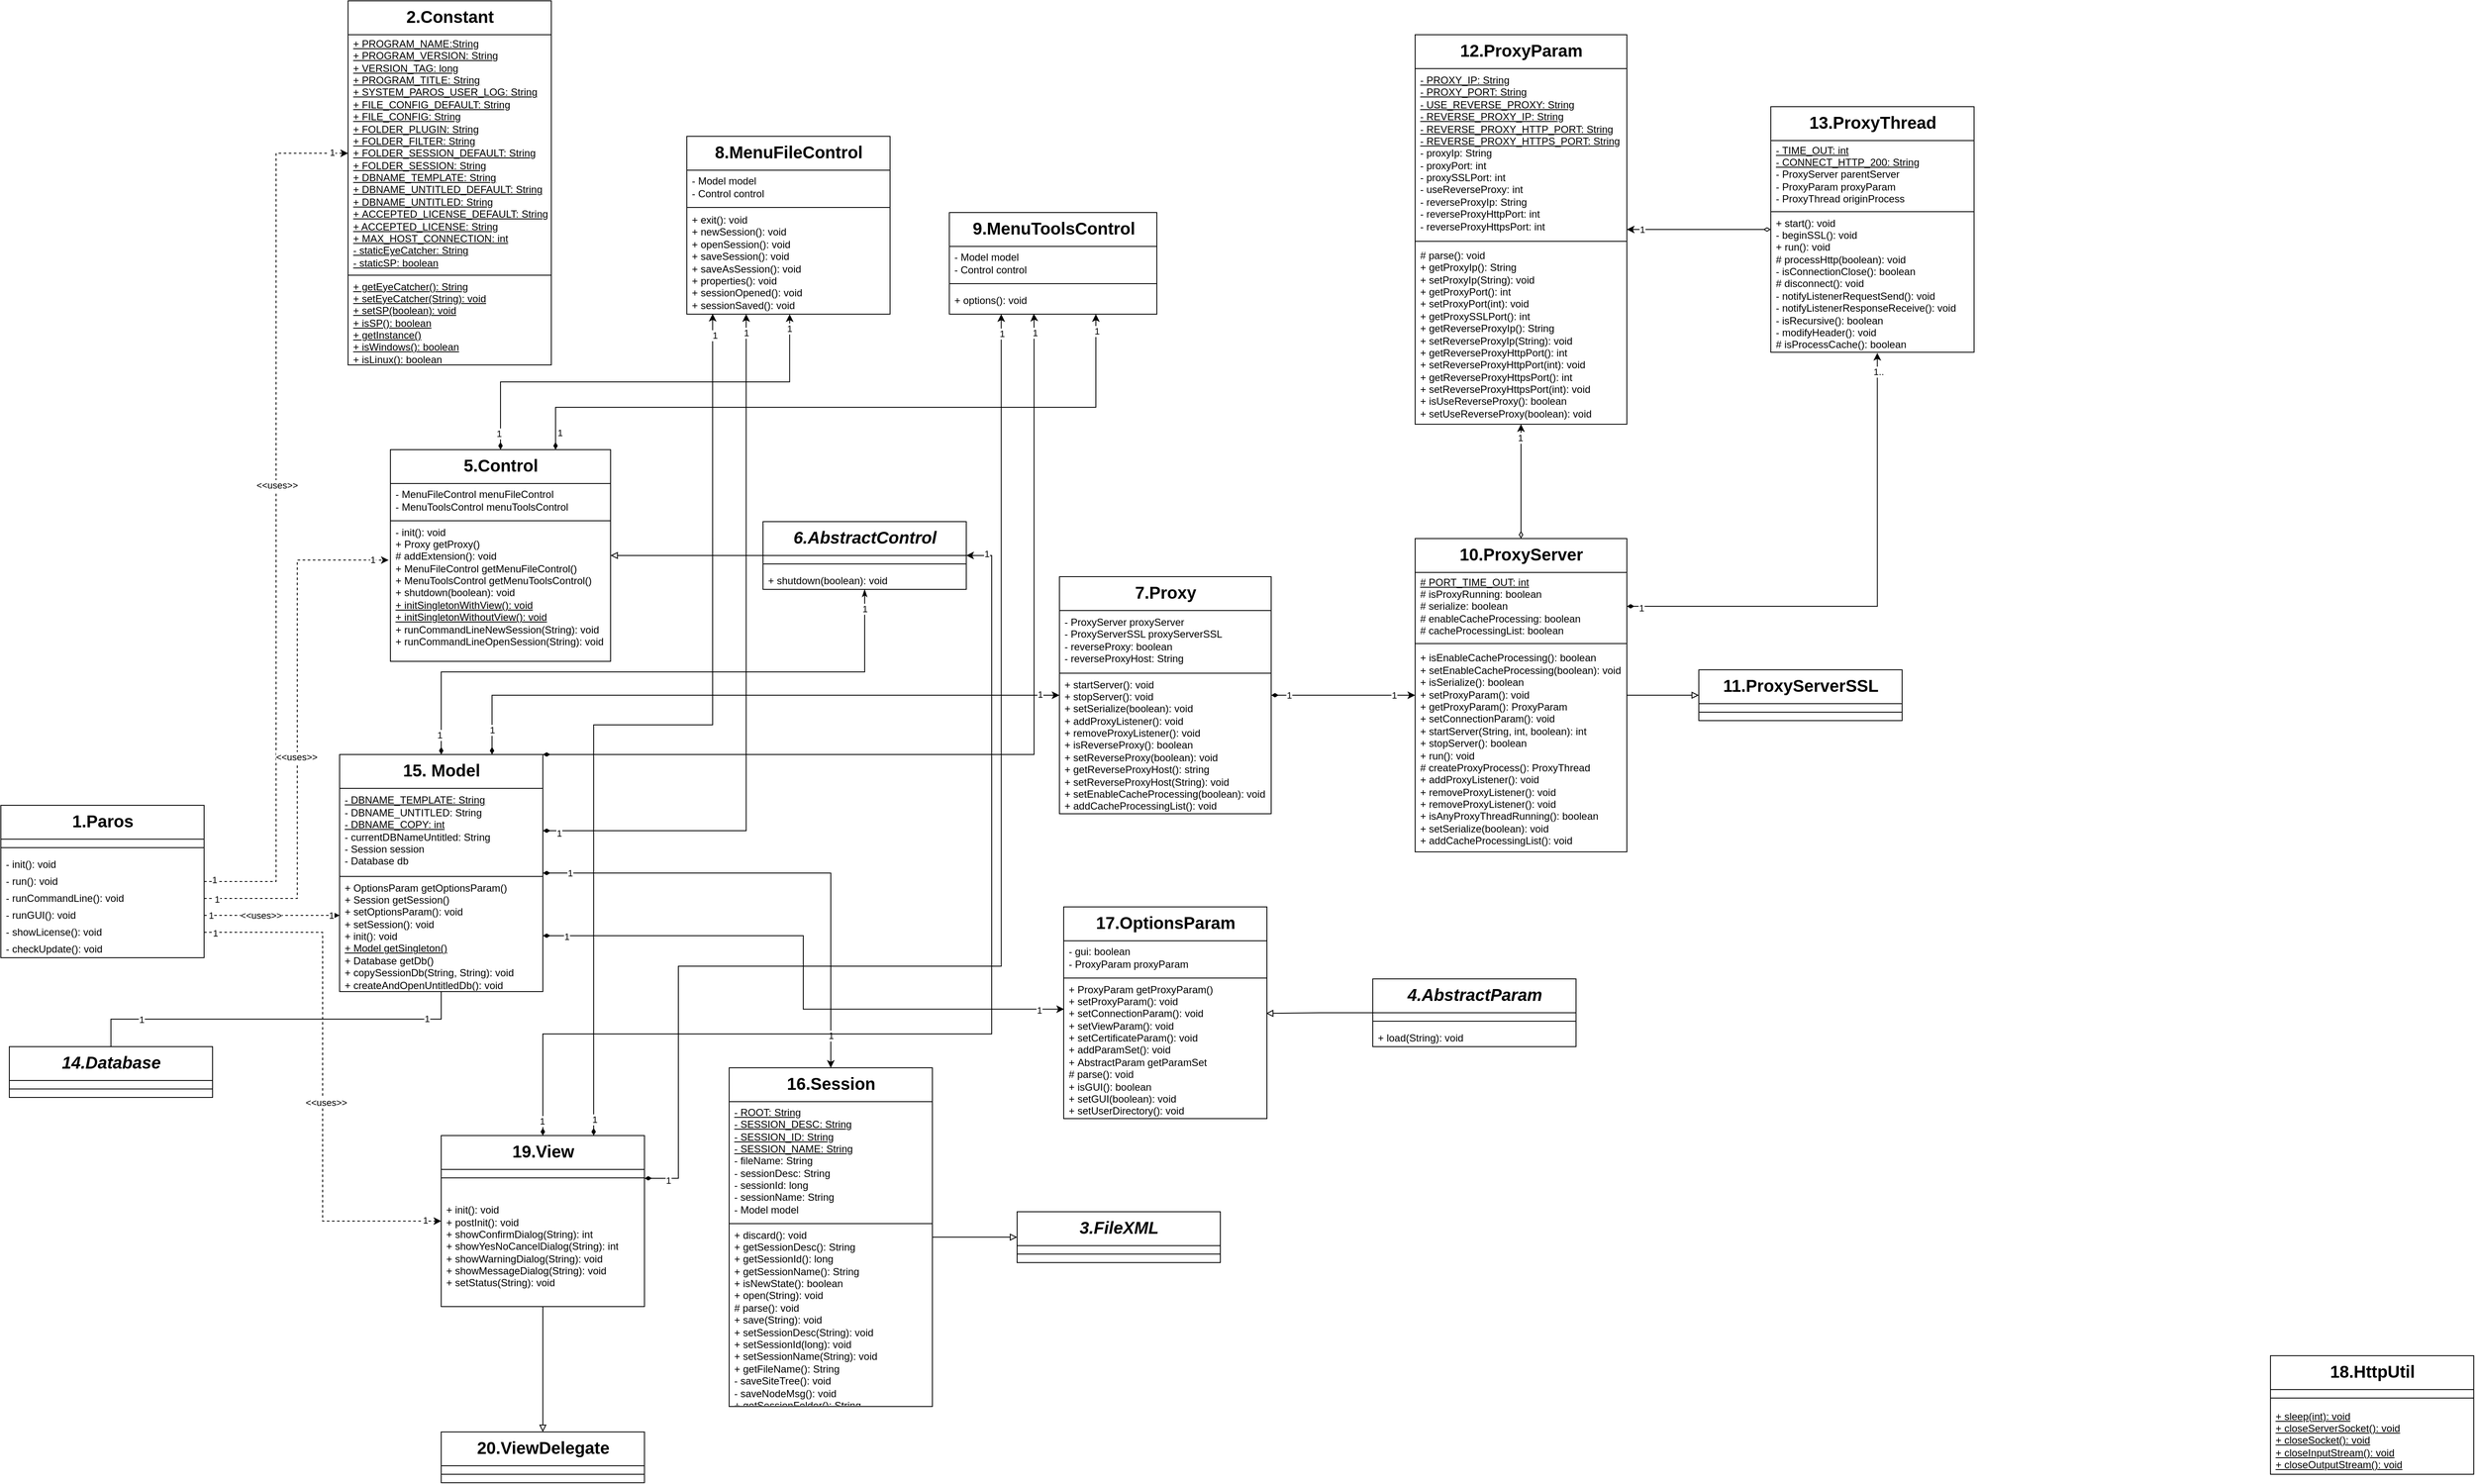 <mxfile version="15.0.3" type="github">
  <diagram id="PYidpc2ZP7YQBrO0WTMi" name="Page-1">
    <mxGraphModel dx="2347" dy="1950" grid="1" gridSize="10" guides="1" tooltips="1" connect="1" arrows="1" fold="1" page="1" pageScale="1" pageWidth="850" pageHeight="1100" math="0" shadow="0">
      <root>
        <mxCell id="0" />
        <mxCell id="1" parent="0" />
        <mxCell id="z9THj69x5CB_1z2pLQWC-1" value="&lt;b&gt;&lt;font style=&quot;font-size: 20px&quot;&gt;1.Paros&lt;/font&gt;&lt;/b&gt;" style="swimlane;fontStyle=0;align=center;verticalAlign=top;childLayout=stackLayout;horizontal=1;startSize=40;horizontalStack=0;resizeParent=1;resizeParentMax=0;resizeLast=0;collapsible=0;marginBottom=0;html=1;" vertex="1" parent="1">
          <mxGeometry x="-730" y="-90" width="240" height="180" as="geometry" />
        </mxCell>
        <mxCell id="z9THj69x5CB_1z2pLQWC-6" value="" style="line;strokeWidth=1;fillColor=none;align=left;verticalAlign=middle;spacingTop=-1;spacingLeft=3;spacingRight=3;rotatable=0;labelPosition=right;points=[];portConstraint=eastwest;" vertex="1" parent="z9THj69x5CB_1z2pLQWC-1">
          <mxGeometry y="40" width="240" height="20" as="geometry" />
        </mxCell>
        <mxCell id="z9THj69x5CB_1z2pLQWC-8" value="- init(): void" style="text;html=1;strokeColor=none;fillColor=none;align=left;verticalAlign=middle;spacingLeft=4;spacingRight=4;overflow=hidden;rotatable=0;points=[[0,0.5],[1,0.5]];portConstraint=eastwest;" vertex="1" parent="z9THj69x5CB_1z2pLQWC-1">
          <mxGeometry y="60" width="240" height="20" as="geometry" />
        </mxCell>
        <mxCell id="z9THj69x5CB_1z2pLQWC-13" value="- run(): void" style="text;html=1;strokeColor=none;fillColor=none;align=left;verticalAlign=middle;spacingLeft=4;spacingRight=4;overflow=hidden;rotatable=0;points=[[0,0.5],[1,0.5]];portConstraint=eastwest;" vertex="1" parent="z9THj69x5CB_1z2pLQWC-1">
          <mxGeometry y="80" width="240" height="20" as="geometry" />
        </mxCell>
        <mxCell id="z9THj69x5CB_1z2pLQWC-14" value="- runCommandLine(): void" style="text;html=1;strokeColor=none;fillColor=none;align=left;verticalAlign=middle;spacingLeft=4;spacingRight=4;overflow=hidden;rotatable=0;points=[[0,0.5],[1,0.5]];portConstraint=eastwest;" vertex="1" parent="z9THj69x5CB_1z2pLQWC-1">
          <mxGeometry y="100" width="240" height="20" as="geometry" />
        </mxCell>
        <mxCell id="z9THj69x5CB_1z2pLQWC-15" value="- runGUI(): void" style="text;html=1;strokeColor=none;fillColor=none;align=left;verticalAlign=middle;spacingLeft=4;spacingRight=4;overflow=hidden;rotatable=0;points=[[0,0.5],[1,0.5]];portConstraint=eastwest;" vertex="1" parent="z9THj69x5CB_1z2pLQWC-1">
          <mxGeometry y="120" width="240" height="20" as="geometry" />
        </mxCell>
        <mxCell id="z9THj69x5CB_1z2pLQWC-16" value="- showLicense(): void" style="text;html=1;strokeColor=none;fillColor=none;align=left;verticalAlign=middle;spacingLeft=4;spacingRight=4;overflow=hidden;rotatable=0;points=[[0,0.5],[1,0.5]];portConstraint=eastwest;" vertex="1" parent="z9THj69x5CB_1z2pLQWC-1">
          <mxGeometry y="140" width="240" height="20" as="geometry" />
        </mxCell>
        <mxCell id="z9THj69x5CB_1z2pLQWC-17" value="- checkUpdate(): void" style="text;html=1;strokeColor=none;fillColor=none;align=left;verticalAlign=middle;spacingLeft=4;spacingRight=4;overflow=hidden;rotatable=0;points=[[0,0.5],[1,0.5]];portConstraint=eastwest;" vertex="1" parent="z9THj69x5CB_1z2pLQWC-1">
          <mxGeometry y="160" width="240" height="20" as="geometry" />
        </mxCell>
        <mxCell id="z9THj69x5CB_1z2pLQWC-18" value="&lt;b&gt;&lt;font style=&quot;font-size: 20px&quot;&gt;2.Constant&lt;/font&gt;&lt;/b&gt;" style="swimlane;fontStyle=0;align=center;verticalAlign=top;childLayout=stackLayout;horizontal=1;startSize=40;horizontalStack=0;resizeParent=1;resizeParentMax=0;resizeLast=0;collapsible=0;marginBottom=0;html=1;" vertex="1" parent="1">
          <mxGeometry x="-320" y="-1040" width="240" height="430" as="geometry" />
        </mxCell>
        <mxCell id="z9THj69x5CB_1z2pLQWC-19" value="&lt;u&gt;+&amp;nbsp;PROGRAM_NAME:String&lt;br&gt;+&amp;nbsp;PROGRAM_VERSION: String&lt;br&gt;+&amp;nbsp;VERSION_TAG: long&lt;br&gt;+&amp;nbsp;PROGRAM_TITLE: String&lt;br&gt;+&amp;nbsp;SYSTEM_PAROS_USER_LOG: String&lt;br&gt;+&amp;nbsp;FILE_CONFIG_DEFAULT: String&lt;br&gt;+&amp;nbsp;FILE_CONFIG: String&lt;br&gt;+&amp;nbsp;FOLDER_PLUGIN: String&lt;br&gt;+&amp;nbsp;FOLDER_FILTER: String&lt;br&gt;+&amp;nbsp;FOLDER_SESSION_DEFAULT: String&lt;br&gt;+&amp;nbsp;FOLDER_SESSION: String&lt;br&gt;+&amp;nbsp;DBNAME_TEMPLATE: String&lt;br&gt;+&amp;nbsp;DBNAME_UNTITLED_DEFAULT: String&lt;br&gt;+&amp;nbsp;DBNAME_UNTITLED: String&lt;br&gt;+&amp;nbsp;ACCEPTED_LICENSE_DEFAULT: String&lt;br&gt;+ ACCEPTED_LICENSE: String&lt;br&gt;+ MAX_HOST_CONNECTION: int&lt;br&gt;-&amp;nbsp;staticEyeCatcher: String&lt;br&gt;-&amp;nbsp;staticSP: boolean&lt;/u&gt;" style="text;html=1;strokeColor=none;fillColor=none;align=left;verticalAlign=middle;spacingLeft=4;spacingRight=4;overflow=hidden;rotatable=0;points=[[0,0.5],[1,0.5]];portConstraint=eastwest;" vertex="1" parent="z9THj69x5CB_1z2pLQWC-18">
          <mxGeometry y="40" width="240" height="280" as="geometry" />
        </mxCell>
        <mxCell id="z9THj69x5CB_1z2pLQWC-20" value="" style="line;strokeWidth=1;fillColor=none;align=left;verticalAlign=middle;spacingTop=-1;spacingLeft=3;spacingRight=3;rotatable=0;labelPosition=right;points=[];portConstraint=eastwest;" vertex="1" parent="z9THj69x5CB_1z2pLQWC-18">
          <mxGeometry y="320" width="240" height="8" as="geometry" />
        </mxCell>
        <mxCell id="z9THj69x5CB_1z2pLQWC-21" value="&lt;u&gt;+ getEyeCatcher(): String&lt;br&gt;+ setEyeCatcher(String): void&lt;br&gt;+ setSP(boolean): void&lt;br&gt;+ isSP(): boolean&lt;br&gt;+ getInstance()&lt;br&gt;+ isWindows(): boolean&lt;br&gt;+ isLinux(): boolean&lt;br&gt;&lt;/u&gt;" style="text;html=1;strokeColor=none;fillColor=none;align=left;verticalAlign=middle;spacingLeft=4;spacingRight=4;overflow=hidden;rotatable=0;points=[[0,0.5],[1,0.5]];portConstraint=eastwest;" vertex="1" parent="z9THj69x5CB_1z2pLQWC-18">
          <mxGeometry y="328" width="240" height="102" as="geometry" />
        </mxCell>
        <mxCell id="z9THj69x5CB_1z2pLQWC-28" value="&lt;b&gt;&lt;font style=&quot;font-size: 20px&quot;&gt;&lt;i&gt;3.FileXML&lt;/i&gt;&lt;/font&gt;&lt;/b&gt;" style="swimlane;fontStyle=0;align=center;verticalAlign=top;childLayout=stackLayout;horizontal=1;startSize=40;horizontalStack=0;resizeParent=1;resizeParentMax=0;resizeLast=0;collapsible=0;marginBottom=0;html=1;" vertex="1" parent="1">
          <mxGeometry x="470" y="390" width="240" height="60" as="geometry" />
        </mxCell>
        <mxCell id="z9THj69x5CB_1z2pLQWC-30" value="" style="line;strokeWidth=1;fillColor=none;align=left;verticalAlign=middle;spacingTop=-1;spacingLeft=3;spacingRight=3;rotatable=0;labelPosition=right;points=[];portConstraint=eastwest;" vertex="1" parent="z9THj69x5CB_1z2pLQWC-28">
          <mxGeometry y="40" width="240" height="20" as="geometry" />
        </mxCell>
        <mxCell id="z9THj69x5CB_1z2pLQWC-170" style="edgeStyle=orthogonalEdgeStyle;rounded=0;orthogonalLoop=1;jettySize=auto;html=1;startArrow=diamondThin;startFill=1;endArrow=classic;endFill=1;" edge="1" parent="1" source="z9THj69x5CB_1z2pLQWC-44" target="z9THj69x5CB_1z2pLQWC-56">
          <mxGeometry relative="1" as="geometry" />
        </mxCell>
        <mxCell id="z9THj69x5CB_1z2pLQWC-171" value="1" style="edgeLabel;html=1;align=center;verticalAlign=middle;resizable=0;points=[];" vertex="1" connectable="0" parent="z9THj69x5CB_1z2pLQWC-170">
          <mxGeometry x="-0.76" relative="1" as="geometry">
            <mxPoint as="offset" />
          </mxGeometry>
        </mxCell>
        <mxCell id="z9THj69x5CB_1z2pLQWC-172" value="1" style="edgeLabel;html=1;align=center;verticalAlign=middle;resizable=0;points=[];" vertex="1" connectable="0" parent="z9THj69x5CB_1z2pLQWC-170">
          <mxGeometry x="0.698" relative="1" as="geometry">
            <mxPoint as="offset" />
          </mxGeometry>
        </mxCell>
        <mxCell id="z9THj69x5CB_1z2pLQWC-44" value="&lt;b&gt;&lt;font style=&quot;font-size: 20px&quot;&gt;7.Proxy&lt;/font&gt;&lt;/b&gt;" style="swimlane;fontStyle=0;align=center;verticalAlign=top;childLayout=stackLayout;horizontal=1;startSize=40;horizontalStack=0;resizeParent=1;resizeParentMax=0;resizeLast=0;collapsible=0;marginBottom=0;html=1;" vertex="1" parent="1">
          <mxGeometry x="520" y="-360" width="250" height="280" as="geometry" />
        </mxCell>
        <mxCell id="z9THj69x5CB_1z2pLQWC-45" value="- ProxyServer proxyServer&lt;br&gt;- ProxyServerSSL proxyServerSSL&lt;br&gt;-&amp;nbsp;reverseProxy: boolean&lt;br&gt;-&amp;nbsp;reverseProxyHost: String" style="text;html=1;strokeColor=none;fillColor=none;align=left;verticalAlign=middle;spacingLeft=4;spacingRight=4;overflow=hidden;rotatable=0;points=[[0,0.5],[1,0.5]];portConstraint=eastwest;" vertex="1" parent="z9THj69x5CB_1z2pLQWC-44">
          <mxGeometry y="40" width="250" height="70" as="geometry" />
        </mxCell>
        <mxCell id="z9THj69x5CB_1z2pLQWC-46" value="" style="line;strokeWidth=1;fillColor=none;align=left;verticalAlign=middle;spacingTop=-1;spacingLeft=3;spacingRight=3;rotatable=0;labelPosition=right;points=[];portConstraint=eastwest;" vertex="1" parent="z9THj69x5CB_1z2pLQWC-44">
          <mxGeometry y="110" width="250" height="8" as="geometry" />
        </mxCell>
        <mxCell id="z9THj69x5CB_1z2pLQWC-47" value="+ startServer(): void&lt;br&gt;+ stopServer(): void&lt;br&gt;+ setSerialize(boolean): void&lt;br&gt;+ addProxyListener(): void&lt;br&gt;+ removeProxyListener(): void&lt;br&gt;+ isReverseProxy(): boolean&lt;br&gt;+ setReverseProxy(boolean): void&lt;br&gt;+ getReverseProxyHost(): string&lt;br&gt;+ setReverseProxyHost(String): void&lt;br&gt;+ setEnableCacheProcessing(boolean): void&lt;br&gt;+ addCacheProcessingList(): void" style="text;html=1;strokeColor=none;fillColor=none;align=left;verticalAlign=middle;spacingLeft=4;spacingRight=4;overflow=hidden;rotatable=0;points=[[0,0.5],[1,0.5]];portConstraint=eastwest;" vertex="1" parent="z9THj69x5CB_1z2pLQWC-44">
          <mxGeometry y="118" width="250" height="162" as="geometry" />
        </mxCell>
        <mxCell id="z9THj69x5CB_1z2pLQWC-163" style="edgeStyle=orthogonalEdgeStyle;rounded=0;orthogonalLoop=1;jettySize=auto;html=1;entryX=0;entryY=0.5;entryDx=0;entryDy=0;startArrow=none;startFill=0;endArrow=block;endFill=0;" edge="1" parent="1" source="z9THj69x5CB_1z2pLQWC-56" target="z9THj69x5CB_1z2pLQWC-60">
          <mxGeometry relative="1" as="geometry" />
        </mxCell>
        <mxCell id="z9THj69x5CB_1z2pLQWC-195" style="edgeStyle=orthogonalEdgeStyle;rounded=0;orthogonalLoop=1;jettySize=auto;html=1;startArrow=diamondThin;startFill=0;endArrow=classic;endFill=1;" edge="1" parent="1" source="z9THj69x5CB_1z2pLQWC-56" target="z9THj69x5CB_1z2pLQWC-65">
          <mxGeometry relative="1" as="geometry" />
        </mxCell>
        <mxCell id="z9THj69x5CB_1z2pLQWC-196" value="1" style="edgeLabel;html=1;align=center;verticalAlign=middle;resizable=0;points=[];" vertex="1" connectable="0" parent="z9THj69x5CB_1z2pLQWC-195">
          <mxGeometry x="0.763" y="1" relative="1" as="geometry">
            <mxPoint as="offset" />
          </mxGeometry>
        </mxCell>
        <mxCell id="z9THj69x5CB_1z2pLQWC-56" value="&lt;b&gt;&lt;font style=&quot;font-size: 20px&quot;&gt;10.ProxyServer&lt;/font&gt;&lt;/b&gt;" style="swimlane;fontStyle=0;align=center;verticalAlign=top;childLayout=stackLayout;horizontal=1;startSize=40;horizontalStack=0;resizeParent=1;resizeParentMax=0;resizeLast=0;collapsible=0;marginBottom=0;html=1;" vertex="1" parent="1">
          <mxGeometry x="940" y="-405" width="250" height="370" as="geometry" />
        </mxCell>
        <mxCell id="z9THj69x5CB_1z2pLQWC-57" value="&lt;u&gt;#&amp;nbsp;PORT_TIME_OUT: int&lt;/u&gt;&lt;br&gt;#&amp;nbsp;isProxyRunning: boolean&lt;br&gt;#&amp;nbsp;serialize: boolean&lt;br&gt;#&amp;nbsp;enableCacheProcessing: boolean&lt;br&gt;#&amp;nbsp;cacheProcessingList: boolean" style="text;html=1;strokeColor=none;fillColor=none;align=left;verticalAlign=middle;spacingLeft=4;spacingRight=4;overflow=hidden;rotatable=0;points=[[0,0.5],[1,0.5]];portConstraint=eastwest;" vertex="1" parent="z9THj69x5CB_1z2pLQWC-56">
          <mxGeometry y="40" width="250" height="80" as="geometry" />
        </mxCell>
        <mxCell id="z9THj69x5CB_1z2pLQWC-58" value="" style="line;strokeWidth=1;fillColor=none;align=left;verticalAlign=middle;spacingTop=-1;spacingLeft=3;spacingRight=3;rotatable=0;labelPosition=right;points=[];portConstraint=eastwest;" vertex="1" parent="z9THj69x5CB_1z2pLQWC-56">
          <mxGeometry y="120" width="250" height="8" as="geometry" />
        </mxCell>
        <mxCell id="z9THj69x5CB_1z2pLQWC-59" value="+ isEnableCacheProcessing(): boolean&lt;br&gt;+ setEnableCacheProcessing(boolean): void&lt;br&gt;+ isSerialize(): boolean&lt;br&gt;+&amp;nbsp;setProxyParam(): void&lt;br&gt;+ getProxyParam(): ProxyParam&lt;br&gt;+&amp;nbsp;setConnectionParam(): void&lt;br&gt;+&amp;nbsp;startServer(String, int, boolean): int&lt;br&gt;+&amp;nbsp;stopServer(): boolean&lt;br&gt;+&amp;nbsp;run(): void&lt;br&gt;# createProxyProcess(): ProxyThread&lt;br&gt;+&amp;nbsp;addProxyListener(): void&lt;br&gt;+&amp;nbsp;removeProxyListener(): void&lt;br&gt;+&amp;nbsp;removeProxyListener(): void&lt;br&gt;+&amp;nbsp;isAnyProxyThreadRunning(): boolean&lt;br&gt;+&amp;nbsp;setSerialize(boolean): void&lt;br&gt;+&amp;nbsp;addCacheProcessingList(): void" style="text;html=1;strokeColor=none;fillColor=none;align=left;verticalAlign=middle;spacingLeft=4;spacingRight=4;overflow=hidden;rotatable=0;points=[[0,0.5],[1,0.5]];portConstraint=eastwest;" vertex="1" parent="z9THj69x5CB_1z2pLQWC-56">
          <mxGeometry y="128" width="250" height="242" as="geometry" />
        </mxCell>
        <mxCell id="z9THj69x5CB_1z2pLQWC-60" value="&lt;b&gt;&lt;font style=&quot;font-size: 20px&quot;&gt;11.&lt;/font&gt;&lt;/b&gt;&lt;span style=&quot;font-size: 20px&quot;&gt;&lt;b&gt;ProxyServerSSL&lt;/b&gt;&lt;/span&gt;" style="swimlane;fontStyle=0;align=center;verticalAlign=top;childLayout=stackLayout;horizontal=1;startSize=40;horizontalStack=0;resizeParent=1;resizeParentMax=0;resizeLast=0;collapsible=0;marginBottom=0;html=1;" vertex="1" parent="1">
          <mxGeometry x="1275" y="-250" width="240" height="60" as="geometry" />
        </mxCell>
        <mxCell id="z9THj69x5CB_1z2pLQWC-62" value="" style="line;strokeWidth=1;fillColor=none;align=left;verticalAlign=middle;spacingTop=-1;spacingLeft=3;spacingRight=3;rotatable=0;labelPosition=right;points=[];portConstraint=eastwest;" vertex="1" parent="z9THj69x5CB_1z2pLQWC-60">
          <mxGeometry y="40" width="240" height="20" as="geometry" />
        </mxCell>
        <mxCell id="z9THj69x5CB_1z2pLQWC-65" value="&lt;b&gt;&lt;font style=&quot;font-size: 20px&quot;&gt;12.&lt;/font&gt;&lt;/b&gt;&lt;span style=&quot;font-size: 20px&quot;&gt;&lt;b&gt;ProxyParam&lt;/b&gt;&lt;/span&gt;" style="swimlane;fontStyle=0;align=center;verticalAlign=top;childLayout=stackLayout;horizontal=1;startSize=40;horizontalStack=0;resizeParent=1;resizeParentMax=0;resizeLast=0;collapsible=0;marginBottom=0;html=1;" vertex="1" parent="1">
          <mxGeometry x="940" y="-1000" width="250" height="460" as="geometry" />
        </mxCell>
        <mxCell id="z9THj69x5CB_1z2pLQWC-66" value="&lt;u&gt;-&amp;nbsp;PROXY_IP: String&lt;br&gt;-&amp;nbsp;PROXY_PORT: String&lt;br&gt;-&amp;nbsp;USE_REVERSE_PROXY: String&lt;br&gt;-&amp;nbsp;REVERSE_PROXY_IP: String&lt;br&gt;-&amp;nbsp;REVERSE_PROXY_HTTP_PORT: String&lt;br&gt;-&amp;nbsp;REVERSE_PROXY_HTTPS_PORT: String&lt;/u&gt;&lt;br&gt;-&amp;nbsp;proxyIp: String&lt;br&gt;-&amp;nbsp;proxyPort: int&lt;br&gt;-&amp;nbsp;proxySSLPort: int&lt;br&gt;-&amp;nbsp;useReverseProxy: int&lt;br&gt;-&amp;nbsp;reverseProxyIp: String&lt;br&gt;-&amp;nbsp;reverseProxyHttpPort: int&lt;br&gt;-&amp;nbsp;reverseProxyHttpsPort: int" style="text;html=1;strokeColor=none;fillColor=none;align=left;verticalAlign=middle;spacingLeft=4;spacingRight=4;overflow=hidden;rotatable=0;points=[[0,0.5],[1,0.5]];portConstraint=eastwest;" vertex="1" parent="z9THj69x5CB_1z2pLQWC-65">
          <mxGeometry y="40" width="250" height="200" as="geometry" />
        </mxCell>
        <mxCell id="z9THj69x5CB_1z2pLQWC-67" value="" style="line;strokeWidth=1;fillColor=none;align=left;verticalAlign=middle;spacingTop=-1;spacingLeft=3;spacingRight=3;rotatable=0;labelPosition=right;points=[];portConstraint=eastwest;" vertex="1" parent="z9THj69x5CB_1z2pLQWC-65">
          <mxGeometry y="240" width="250" height="8" as="geometry" />
        </mxCell>
        <mxCell id="z9THj69x5CB_1z2pLQWC-68" value="#&amp;nbsp;parse(): void&lt;br&gt;+&amp;nbsp;getProxyIp(): String&lt;br&gt;+&amp;nbsp;setProxyIp(String): void&lt;br&gt;+&amp;nbsp;getProxyPort(): int&lt;br&gt;+&amp;nbsp;setProxyPort(int): void&lt;br&gt;+&amp;nbsp;getProxySSLPort(): int&lt;br&gt;+&amp;nbsp;getReverseProxyIp(): String&lt;br&gt;+&amp;nbsp;setReverseProxyIp(String): void&lt;br&gt;+&amp;nbsp;getReverseProxyHttpPort(): int&lt;br&gt;+&amp;nbsp;setReverseProxyHttpPort(int): void&lt;br&gt;+&amp;nbsp;getReverseProxyHttpsPort(): int&lt;br&gt;+&amp;nbsp;setReverseProxyHttpsPort(int): void&lt;br&gt;+&amp;nbsp;isUseReverseProxy(): boolean&lt;br&gt;+&amp;nbsp;setUseReverseProxy(boolean): void" style="text;html=1;strokeColor=none;fillColor=none;align=left;verticalAlign=middle;spacingLeft=4;spacingRight=4;overflow=hidden;rotatable=0;points=[[0,0.5],[1,0.5]];portConstraint=eastwest;" vertex="1" parent="z9THj69x5CB_1z2pLQWC-65">
          <mxGeometry y="248" width="250" height="212" as="geometry" />
        </mxCell>
        <mxCell id="z9THj69x5CB_1z2pLQWC-197" style="edgeStyle=orthogonalEdgeStyle;rounded=0;orthogonalLoop=1;jettySize=auto;html=1;startArrow=diamondThin;startFill=0;endArrow=classic;endFill=1;" edge="1" parent="1" source="z9THj69x5CB_1z2pLQWC-69" target="z9THj69x5CB_1z2pLQWC-65">
          <mxGeometry relative="1" as="geometry" />
        </mxCell>
        <mxCell id="z9THj69x5CB_1z2pLQWC-198" value="1" style="edgeLabel;html=1;align=center;verticalAlign=middle;resizable=0;points=[];" vertex="1" connectable="0" parent="z9THj69x5CB_1z2pLQWC-197">
          <mxGeometry x="0.794" relative="1" as="geometry">
            <mxPoint as="offset" />
          </mxGeometry>
        </mxCell>
        <mxCell id="z9THj69x5CB_1z2pLQWC-69" value="&lt;span style=&quot;font-size: 20px&quot;&gt;&lt;b&gt;13.ProxyThread&lt;/b&gt;&lt;/span&gt;" style="swimlane;fontStyle=0;align=center;verticalAlign=top;childLayout=stackLayout;horizontal=1;startSize=40;horizontalStack=0;resizeParent=1;resizeParentMax=0;resizeLast=0;collapsible=0;marginBottom=0;html=1;" vertex="1" parent="1">
          <mxGeometry x="1360" y="-915" width="240" height="290" as="geometry" />
        </mxCell>
        <mxCell id="z9THj69x5CB_1z2pLQWC-70" value="&lt;u&gt;-&amp;nbsp;TIME_OUT: int&lt;/u&gt;&lt;br&gt;&lt;u&gt;-&amp;nbsp;CONNECT_HTTP_200: String&lt;/u&gt;&lt;br&gt;-&amp;nbsp;ProxyServer parentServer&lt;br&gt;-&amp;nbsp;ProxyParam proxyParam&lt;br&gt;-&amp;nbsp;ProxyThread originProcess" style="text;html=1;strokeColor=none;fillColor=none;align=left;verticalAlign=middle;spacingLeft=4;spacingRight=4;overflow=hidden;rotatable=0;points=[[0,0.5],[1,0.5]];portConstraint=eastwest;" vertex="1" parent="z9THj69x5CB_1z2pLQWC-69">
          <mxGeometry y="40" width="240" height="80" as="geometry" />
        </mxCell>
        <mxCell id="z9THj69x5CB_1z2pLQWC-71" value="" style="line;strokeWidth=1;fillColor=none;align=left;verticalAlign=middle;spacingTop=-1;spacingLeft=3;spacingRight=3;rotatable=0;labelPosition=right;points=[];portConstraint=eastwest;" vertex="1" parent="z9THj69x5CB_1z2pLQWC-69">
          <mxGeometry y="120" width="240" height="8" as="geometry" />
        </mxCell>
        <mxCell id="z9THj69x5CB_1z2pLQWC-72" value="+&amp;nbsp;start(): void&lt;br&gt;-&amp;nbsp;beginSSL(): void&lt;br&gt;+&amp;nbsp;run(): void&lt;br&gt;#&amp;nbsp;processHttp(boolean): void&lt;br&gt;-&amp;nbsp;isConnectionClose(): boolean&lt;br&gt;#&amp;nbsp;disconnect(): void&lt;br&gt;-&amp;nbsp;notifyListenerRequestSend(): void&lt;br&gt;-&amp;nbsp;notifyListenerResponseReceive(): void&lt;br&gt;-&amp;nbsp;isRecursive(): boolean&lt;br&gt;-&amp;nbsp;modifyHeader(): void&lt;br&gt;#&amp;nbsp;isProcessCache(): boolean" style="text;html=1;strokeColor=none;fillColor=none;align=left;verticalAlign=middle;spacingLeft=4;spacingRight=4;overflow=hidden;rotatable=0;points=[[0,0.5],[1,0.5]];portConstraint=eastwest;" vertex="1" parent="z9THj69x5CB_1z2pLQWC-69">
          <mxGeometry y="128" width="240" height="162" as="geometry" />
        </mxCell>
        <mxCell id="z9THj69x5CB_1z2pLQWC-149" style="edgeStyle=orthogonalEdgeStyle;rounded=0;orthogonalLoop=1;jettySize=auto;html=1;entryX=0.5;entryY=1;entryDx=0;entryDy=0;entryPerimeter=0;startArrow=none;startFill=0;endArrow=none;endFill=0;" edge="1" parent="1" source="z9THj69x5CB_1z2pLQWC-73" target="z9THj69x5CB_1z2pLQWC-78">
          <mxGeometry relative="1" as="geometry" />
        </mxCell>
        <mxCell id="z9THj69x5CB_1z2pLQWC-150" value="1" style="edgeLabel;html=1;align=center;verticalAlign=middle;resizable=0;points=[];" vertex="1" connectable="0" parent="z9THj69x5CB_1z2pLQWC-149">
          <mxGeometry x="0.782" y="1" relative="1" as="geometry">
            <mxPoint as="offset" />
          </mxGeometry>
        </mxCell>
        <mxCell id="z9THj69x5CB_1z2pLQWC-151" value="1" style="edgeLabel;html=1;align=center;verticalAlign=middle;resizable=0;points=[];" vertex="1" connectable="0" parent="z9THj69x5CB_1z2pLQWC-149">
          <mxGeometry x="-0.702" relative="1" as="geometry">
            <mxPoint as="offset" />
          </mxGeometry>
        </mxCell>
        <mxCell id="z9THj69x5CB_1z2pLQWC-73" value="&lt;b&gt;&lt;font style=&quot;font-size: 20px&quot;&gt;&lt;i&gt;14.Database&lt;/i&gt;&lt;/font&gt;&lt;/b&gt;" style="swimlane;fontStyle=0;align=center;verticalAlign=top;childLayout=stackLayout;horizontal=1;startSize=40;horizontalStack=0;resizeParent=1;resizeParentMax=0;resizeLast=0;collapsible=0;marginBottom=0;html=1;" vertex="1" parent="1">
          <mxGeometry x="-720" y="195" width="240" height="60" as="geometry" />
        </mxCell>
        <mxCell id="z9THj69x5CB_1z2pLQWC-74" value="" style="line;strokeWidth=1;fillColor=none;align=left;verticalAlign=middle;spacingTop=-1;spacingLeft=3;spacingRight=3;rotatable=0;labelPosition=right;points=[];portConstraint=eastwest;" vertex="1" parent="z9THj69x5CB_1z2pLQWC-73">
          <mxGeometry y="40" width="240" height="20" as="geometry" />
        </mxCell>
        <mxCell id="z9THj69x5CB_1z2pLQWC-137" style="edgeStyle=orthogonalEdgeStyle;rounded=0;orthogonalLoop=1;jettySize=auto;html=1;endArrow=classic;endFill=1;startArrow=diamondThin;startFill=1;" edge="1" parent="1" source="z9THj69x5CB_1z2pLQWC-75" target="z9THj69x5CB_1z2pLQWC-79">
          <mxGeometry relative="1" as="geometry" />
        </mxCell>
        <mxCell id="z9THj69x5CB_1z2pLQWC-138" value="1" style="edgeLabel;html=1;align=center;verticalAlign=middle;resizable=0;points=[];" vertex="1" connectable="0" parent="z9THj69x5CB_1z2pLQWC-137">
          <mxGeometry x="-0.933" relative="1" as="geometry">
            <mxPoint x="13" as="offset" />
          </mxGeometry>
        </mxCell>
        <mxCell id="z9THj69x5CB_1z2pLQWC-139" value="1" style="edgeLabel;html=1;align=center;verticalAlign=middle;resizable=0;points=[];" vertex="1" connectable="0" parent="z9THj69x5CB_1z2pLQWC-137">
          <mxGeometry x="0.913" y="-1" relative="1" as="geometry">
            <mxPoint x="1" y="-13" as="offset" />
          </mxGeometry>
        </mxCell>
        <mxCell id="z9THj69x5CB_1z2pLQWC-153" style="edgeStyle=orthogonalEdgeStyle;rounded=0;orthogonalLoop=1;jettySize=auto;html=1;exitX=0.5;exitY=0;exitDx=0;exitDy=0;startArrow=diamondThin;startFill=1;endArrow=classicThin;endFill=1;" edge="1" parent="1" source="z9THj69x5CB_1z2pLQWC-75" target="z9THj69x5CB_1z2pLQWC-107">
          <mxGeometry relative="1" as="geometry" />
        </mxCell>
        <mxCell id="z9THj69x5CB_1z2pLQWC-155" value="1" style="edgeLabel;html=1;align=center;verticalAlign=middle;resizable=0;points=[];" vertex="1" connectable="0" parent="z9THj69x5CB_1z2pLQWC-153">
          <mxGeometry x="-0.932" y="2" relative="1" as="geometry">
            <mxPoint as="offset" />
          </mxGeometry>
        </mxCell>
        <mxCell id="z9THj69x5CB_1z2pLQWC-156" value="1" style="edgeLabel;html=1;align=center;verticalAlign=middle;resizable=0;points=[];" vertex="1" connectable="0" parent="z9THj69x5CB_1z2pLQWC-153">
          <mxGeometry x="0.934" relative="1" as="geometry">
            <mxPoint as="offset" />
          </mxGeometry>
        </mxCell>
        <mxCell id="z9THj69x5CB_1z2pLQWC-160" style="edgeStyle=orthogonalEdgeStyle;rounded=0;orthogonalLoop=1;jettySize=auto;html=1;exitX=0.75;exitY=0;exitDx=0;exitDy=0;entryX=0;entryY=0.5;entryDx=0;entryDy=0;startArrow=diamondThin;startFill=1;endArrow=classic;endFill=1;" edge="1" parent="1" source="z9THj69x5CB_1z2pLQWC-75" target="z9THj69x5CB_1z2pLQWC-44">
          <mxGeometry relative="1" as="geometry" />
        </mxCell>
        <mxCell id="z9THj69x5CB_1z2pLQWC-161" value="1" style="edgeLabel;html=1;align=center;verticalAlign=middle;resizable=0;points=[];" vertex="1" connectable="0" parent="z9THj69x5CB_1z2pLQWC-160">
          <mxGeometry x="0.936" y="1" relative="1" as="geometry">
            <mxPoint as="offset" />
          </mxGeometry>
        </mxCell>
        <mxCell id="z9THj69x5CB_1z2pLQWC-162" value="1" style="edgeLabel;html=1;align=center;verticalAlign=middle;resizable=0;points=[];" vertex="1" connectable="0" parent="z9THj69x5CB_1z2pLQWC-160">
          <mxGeometry x="-0.922" relative="1" as="geometry">
            <mxPoint as="offset" />
          </mxGeometry>
        </mxCell>
        <mxCell id="z9THj69x5CB_1z2pLQWC-190" style="edgeStyle=orthogonalEdgeStyle;rounded=0;orthogonalLoop=1;jettySize=auto;html=1;exitX=1;exitY=0;exitDx=0;exitDy=0;entryX=0.407;entryY=0.983;entryDx=0;entryDy=0;entryPerimeter=0;startArrow=diamondThin;startFill=1;endArrow=classic;endFill=1;" edge="1" parent="1" source="z9THj69x5CB_1z2pLQWC-75" target="z9THj69x5CB_1z2pLQWC-124">
          <mxGeometry relative="1" as="geometry">
            <Array as="points">
              <mxPoint x="490" y="-150" />
              <mxPoint x="490" y="-666" />
            </Array>
          </mxGeometry>
        </mxCell>
        <mxCell id="z9THj69x5CB_1z2pLQWC-191" value="1" style="edgeLabel;html=1;align=center;verticalAlign=middle;resizable=0;points=[];" vertex="1" connectable="0" parent="z9THj69x5CB_1z2pLQWC-190">
          <mxGeometry x="0.959" y="-1" relative="1" as="geometry">
            <mxPoint as="offset" />
          </mxGeometry>
        </mxCell>
        <mxCell id="z9THj69x5CB_1z2pLQWC-75" value="&lt;span style=&quot;font-size: 20px&quot;&gt;&lt;b&gt;15. Model&lt;/b&gt;&lt;/span&gt;" style="swimlane;fontStyle=0;align=center;verticalAlign=top;childLayout=stackLayout;horizontal=1;startSize=40;horizontalStack=0;resizeParent=1;resizeParentMax=0;resizeLast=0;collapsible=0;marginBottom=0;html=1;" vertex="1" parent="1">
          <mxGeometry x="-330" y="-150" width="240" height="280" as="geometry" />
        </mxCell>
        <mxCell id="z9THj69x5CB_1z2pLQWC-76" value="&lt;u&gt;-&amp;nbsp;DBNAME_TEMPLATE: String&lt;/u&gt;&lt;br&gt;-&amp;nbsp;DBNAME_UNTITLED: String&lt;br&gt;&lt;u&gt;-&amp;nbsp;DBNAME_COPY: int&lt;/u&gt;&lt;br&gt;-&amp;nbsp;currentDBNameUntitled: String&lt;br&gt;-&amp;nbsp;Session session&lt;br&gt;-&amp;nbsp;Database db" style="text;html=1;strokeColor=none;fillColor=none;align=left;verticalAlign=middle;spacingLeft=4;spacingRight=4;overflow=hidden;rotatable=0;points=[[0,0.5],[1,0.5]];portConstraint=eastwest;" vertex="1" parent="z9THj69x5CB_1z2pLQWC-75">
          <mxGeometry y="40" width="240" height="100" as="geometry" />
        </mxCell>
        <mxCell id="z9THj69x5CB_1z2pLQWC-77" value="" style="line;strokeWidth=1;fillColor=none;align=left;verticalAlign=middle;spacingTop=-1;spacingLeft=3;spacingRight=3;rotatable=0;labelPosition=right;points=[];portConstraint=eastwest;" vertex="1" parent="z9THj69x5CB_1z2pLQWC-75">
          <mxGeometry y="140" width="240" height="8" as="geometry" />
        </mxCell>
        <mxCell id="z9THj69x5CB_1z2pLQWC-78" value="+&amp;nbsp;OptionsParam getOptionsParam()&lt;br&gt;+&amp;nbsp;Session getSession()&lt;br&gt;+&amp;nbsp;setOptionsParam(): void&lt;br&gt;+&amp;nbsp;setSession(): void&lt;br&gt;+&amp;nbsp;init(): void&lt;br&gt;&lt;u&gt;+ Model getSingleton()&lt;br&gt;&lt;/u&gt;+&amp;nbsp;Database getDb()&lt;br&gt;+&amp;nbsp;copySessionDb(String, String): void&lt;br&gt;+&amp;nbsp;createAndOpenUntitledDb(): void" style="text;html=1;strokeColor=none;fillColor=none;align=left;verticalAlign=middle;spacingLeft=4;spacingRight=4;overflow=hidden;rotatable=0;points=[[0,0.5],[1,0.5]];portConstraint=eastwest;" vertex="1" parent="z9THj69x5CB_1z2pLQWC-75">
          <mxGeometry y="148" width="240" height="132" as="geometry" />
        </mxCell>
        <mxCell id="z9THj69x5CB_1z2pLQWC-167" style="edgeStyle=orthogonalEdgeStyle;rounded=0;orthogonalLoop=1;jettySize=auto;html=1;entryX=0;entryY=0.5;entryDx=0;entryDy=0;startArrow=none;startFill=0;endArrow=block;endFill=0;" edge="1" parent="1" source="z9THj69x5CB_1z2pLQWC-79" target="z9THj69x5CB_1z2pLQWC-28">
          <mxGeometry relative="1" as="geometry" />
        </mxCell>
        <mxCell id="z9THj69x5CB_1z2pLQWC-79" value="&lt;span style=&quot;font-size: 20px&quot;&gt;&lt;b&gt;16.Session&lt;/b&gt;&lt;/span&gt;" style="swimlane;fontStyle=0;align=center;verticalAlign=top;childLayout=stackLayout;horizontal=1;startSize=40;horizontalStack=0;resizeParent=1;resizeParentMax=0;resizeLast=0;collapsible=0;marginBottom=0;html=1;" vertex="1" parent="1">
          <mxGeometry x="130" y="220" width="240" height="400" as="geometry" />
        </mxCell>
        <mxCell id="z9THj69x5CB_1z2pLQWC-80" value="&lt;u&gt;-&amp;nbsp;ROOT: String&lt;br&gt;-&amp;nbsp;SESSION_DESC: String&lt;br&gt;-&amp;nbsp;SESSION_ID: String&lt;br&gt;-&amp;nbsp;SESSION_NAME: String&lt;/u&gt;&lt;br&gt;-&amp;nbsp;fileName: String&lt;br&gt;-&amp;nbsp;sessionDesc: String&lt;br&gt;-&amp;nbsp;sessionId: long&lt;br&gt;-&amp;nbsp;sessionName: String&lt;br&gt;-&amp;nbsp;Model model&lt;br&gt;" style="text;html=1;strokeColor=none;fillColor=none;align=left;verticalAlign=middle;spacingLeft=4;spacingRight=4;overflow=hidden;rotatable=0;points=[[0,0.5],[1,0.5]];portConstraint=eastwest;" vertex="1" parent="z9THj69x5CB_1z2pLQWC-79">
          <mxGeometry y="40" width="240" height="140" as="geometry" />
        </mxCell>
        <mxCell id="z9THj69x5CB_1z2pLQWC-81" value="" style="line;strokeWidth=1;fillColor=none;align=left;verticalAlign=middle;spacingTop=-1;spacingLeft=3;spacingRight=3;rotatable=0;labelPosition=right;points=[];portConstraint=eastwest;" vertex="1" parent="z9THj69x5CB_1z2pLQWC-79">
          <mxGeometry y="180" width="240" height="8" as="geometry" />
        </mxCell>
        <mxCell id="z9THj69x5CB_1z2pLQWC-82" value="+&amp;nbsp;discard(): void&lt;br&gt;+&amp;nbsp;getSessionDesc(): String&lt;br&gt;+&amp;nbsp;getSessionId(): long&lt;br&gt;+&amp;nbsp;getSessionName(): String&lt;br&gt;+&amp;nbsp;isNewState(): boolean&lt;br&gt;+&amp;nbsp;open(String): void&lt;br&gt;# parse(): void&lt;br&gt;+&amp;nbsp;save(String): void&lt;br&gt;+&amp;nbsp;setSessionDesc(String): void&lt;br&gt;+&amp;nbsp;setSessionId(long): void&lt;br&gt;+&amp;nbsp;setSessionName(String): void&lt;br&gt;+&amp;nbsp;getFileName(): String&lt;br&gt;-&amp;nbsp;saveSiteTree(): void&lt;br&gt;-&amp;nbsp;saveNodeMsg(): void&lt;br&gt;+&amp;nbsp;getSessionFolder(): String" style="text;html=1;strokeColor=none;fillColor=none;align=left;verticalAlign=middle;spacingLeft=4;spacingRight=4;overflow=hidden;rotatable=0;points=[[0,0.5],[1,0.5]];portConstraint=eastwest;" vertex="1" parent="z9THj69x5CB_1z2pLQWC-79">
          <mxGeometry y="188" width="240" height="212" as="geometry" />
        </mxCell>
        <mxCell id="z9THj69x5CB_1z2pLQWC-83" value="&lt;span style=&quot;font-size: 20px&quot;&gt;&lt;b&gt;17.OptionsParam&lt;/b&gt;&lt;/span&gt;" style="swimlane;fontStyle=0;align=center;verticalAlign=top;childLayout=stackLayout;horizontal=1;startSize=40;horizontalStack=0;resizeParent=1;resizeParentMax=0;resizeLast=0;collapsible=0;marginBottom=0;html=1;" vertex="1" parent="1">
          <mxGeometry x="525" y="30" width="240" height="250" as="geometry" />
        </mxCell>
        <mxCell id="z9THj69x5CB_1z2pLQWC-84" value="- gui: boolean&lt;br&gt;-&amp;nbsp;ProxyParam proxyParam" style="text;html=1;strokeColor=none;fillColor=none;align=left;verticalAlign=middle;spacingLeft=4;spacingRight=4;overflow=hidden;rotatable=0;points=[[0,0.5],[1,0.5]];portConstraint=eastwest;" vertex="1" parent="z9THj69x5CB_1z2pLQWC-83">
          <mxGeometry y="40" width="240" height="40" as="geometry" />
        </mxCell>
        <mxCell id="z9THj69x5CB_1z2pLQWC-85" value="" style="line;strokeWidth=1;fillColor=none;align=left;verticalAlign=middle;spacingTop=-1;spacingLeft=3;spacingRight=3;rotatable=0;labelPosition=right;points=[];portConstraint=eastwest;" vertex="1" parent="z9THj69x5CB_1z2pLQWC-83">
          <mxGeometry y="80" width="240" height="8" as="geometry" />
        </mxCell>
        <mxCell id="z9THj69x5CB_1z2pLQWC-86" value="+&amp;nbsp;ProxyParam getProxyParam()&lt;br&gt;+&amp;nbsp;setProxyParam(): void&lt;br&gt;+&amp;nbsp;setConnectionParam(): void&lt;br&gt;+&amp;nbsp;setViewParam(): void&lt;br&gt;+&amp;nbsp;setCertificateParam(): void&lt;br&gt;+&amp;nbsp;addParamSet(): void&lt;br&gt;+&amp;nbsp;AbstractParam getParamSet&lt;br&gt;#&amp;nbsp;parse(): void&lt;br&gt;+&amp;nbsp;isGUI(): boolean&lt;br&gt;+&amp;nbsp;setGUI(boolean): void&lt;br&gt;+&amp;nbsp;setUserDirectory(): void" style="text;html=1;strokeColor=none;fillColor=none;align=left;verticalAlign=middle;spacingLeft=4;spacingRight=4;overflow=hidden;rotatable=0;points=[[0,0.5],[1,0.5]];portConstraint=eastwest;" vertex="1" parent="z9THj69x5CB_1z2pLQWC-83">
          <mxGeometry y="88" width="240" height="162" as="geometry" />
        </mxCell>
        <mxCell id="z9THj69x5CB_1z2pLQWC-87" value="&lt;span style=&quot;font-size: 20px&quot;&gt;&lt;b&gt;18.HttpUtil&lt;/b&gt;&lt;/span&gt;" style="swimlane;fontStyle=0;align=center;verticalAlign=top;childLayout=stackLayout;horizontal=1;startSize=40;horizontalStack=0;resizeParent=1;resizeParentMax=0;resizeLast=0;collapsible=0;marginBottom=0;html=1;" vertex="1" parent="1">
          <mxGeometry x="1950" y="560" width="240" height="140" as="geometry" />
        </mxCell>
        <mxCell id="z9THj69x5CB_1z2pLQWC-89" value="" style="line;strokeWidth=1;fillColor=none;align=left;verticalAlign=middle;spacingTop=-1;spacingLeft=3;spacingRight=3;rotatable=0;labelPosition=right;points=[];portConstraint=eastwest;" vertex="1" parent="z9THj69x5CB_1z2pLQWC-87">
          <mxGeometry y="40" width="240" height="20" as="geometry" />
        </mxCell>
        <mxCell id="z9THj69x5CB_1z2pLQWC-90" value="&lt;u&gt;+&amp;nbsp;sleep(int): void&lt;br&gt;+&amp;nbsp;closeServerSocket(): void&lt;br&gt;+&amp;nbsp;closeSocket(): void&lt;br&gt;+&amp;nbsp;closeInputStream(): void&lt;br&gt;+&amp;nbsp;closeOutputStream(): void&lt;/u&gt;" style="text;html=1;strokeColor=none;fillColor=none;align=left;verticalAlign=middle;spacingLeft=4;spacingRight=4;overflow=hidden;rotatable=0;points=[[0,0.5],[1,0.5]];portConstraint=eastwest;" vertex="1" parent="z9THj69x5CB_1z2pLQWC-87">
          <mxGeometry y="60" width="240" height="80" as="geometry" />
        </mxCell>
        <mxCell id="z9THj69x5CB_1z2pLQWC-152" style="edgeStyle=orthogonalEdgeStyle;rounded=0;orthogonalLoop=1;jettySize=auto;html=1;entryX=0.5;entryY=0;entryDx=0;entryDy=0;startArrow=none;startFill=0;endArrow=block;endFill=0;" edge="1" parent="1" source="z9THj69x5CB_1z2pLQWC-91" target="z9THj69x5CB_1z2pLQWC-95">
          <mxGeometry relative="1" as="geometry" />
        </mxCell>
        <mxCell id="z9THj69x5CB_1z2pLQWC-154" style="edgeStyle=orthogonalEdgeStyle;rounded=0;orthogonalLoop=1;jettySize=auto;html=1;exitX=0.5;exitY=0;exitDx=0;exitDy=0;startArrow=diamondThin;startFill=1;endArrow=classic;endFill=1;entryX=1;entryY=0.5;entryDx=0;entryDy=0;" edge="1" parent="1" source="z9THj69x5CB_1z2pLQWC-91" target="z9THj69x5CB_1z2pLQWC-107">
          <mxGeometry relative="1" as="geometry">
            <mxPoint x="440" y="-450" as="targetPoint" />
            <Array as="points">
              <mxPoint x="-90" y="180" />
              <mxPoint x="440" y="180" />
              <mxPoint x="440" y="-385" />
            </Array>
          </mxGeometry>
        </mxCell>
        <mxCell id="z9THj69x5CB_1z2pLQWC-157" value="1" style="edgeLabel;html=1;align=center;verticalAlign=middle;resizable=0;points=[];" vertex="1" connectable="0" parent="z9THj69x5CB_1z2pLQWC-154">
          <mxGeometry x="-0.973" y="1" relative="1" as="geometry">
            <mxPoint as="offset" />
          </mxGeometry>
        </mxCell>
        <mxCell id="z9THj69x5CB_1z2pLQWC-158" value="1" style="edgeLabel;html=1;align=center;verticalAlign=middle;resizable=0;points=[];" vertex="1" connectable="0" parent="z9THj69x5CB_1z2pLQWC-154">
          <mxGeometry x="0.962" y="-2" relative="1" as="geometry">
            <mxPoint as="offset" />
          </mxGeometry>
        </mxCell>
        <mxCell id="z9THj69x5CB_1z2pLQWC-182" style="edgeStyle=orthogonalEdgeStyle;rounded=0;orthogonalLoop=1;jettySize=auto;html=1;exitX=0.75;exitY=0;exitDx=0;exitDy=0;entryX=0.127;entryY=0.997;entryDx=0;entryDy=0;entryPerimeter=0;startArrow=diamondThin;startFill=1;endArrow=classic;endFill=1;" edge="1" parent="1" source="z9THj69x5CB_1z2pLQWC-91" target="z9THj69x5CB_1z2pLQWC-119">
          <mxGeometry relative="1" as="geometry" />
        </mxCell>
        <mxCell id="z9THj69x5CB_1z2pLQWC-183" value="1" style="edgeLabel;html=1;align=center;verticalAlign=middle;resizable=0;points=[];" vertex="1" connectable="0" parent="z9THj69x5CB_1z2pLQWC-182">
          <mxGeometry x="0.954" y="-2" relative="1" as="geometry">
            <mxPoint as="offset" />
          </mxGeometry>
        </mxCell>
        <mxCell id="z9THj69x5CB_1z2pLQWC-188" value="1" style="edgeLabel;html=1;align=center;verticalAlign=middle;resizable=0;points=[];" vertex="1" connectable="0" parent="z9THj69x5CB_1z2pLQWC-182">
          <mxGeometry x="-0.965" y="-1" relative="1" as="geometry">
            <mxPoint as="offset" />
          </mxGeometry>
        </mxCell>
        <mxCell id="z9THj69x5CB_1z2pLQWC-184" style="edgeStyle=orthogonalEdgeStyle;rounded=0;orthogonalLoop=1;jettySize=auto;html=1;exitX=1;exitY=0.25;exitDx=0;exitDy=0;startArrow=diamondThin;startFill=1;endArrow=classic;endFill=1;entryX=0.25;entryY=1;entryDx=0;entryDy=0;entryPerimeter=0;" edge="1" parent="1" source="z9THj69x5CB_1z2pLQWC-91" target="z9THj69x5CB_1z2pLQWC-124">
          <mxGeometry relative="1" as="geometry">
            <mxPoint x="470" y="-670" as="targetPoint" />
            <Array as="points">
              <mxPoint x="70" y="350" />
              <mxPoint x="70" y="100" />
              <mxPoint x="451" y="100" />
            </Array>
          </mxGeometry>
        </mxCell>
        <mxCell id="z9THj69x5CB_1z2pLQWC-187" value="1" style="edgeLabel;html=1;align=center;verticalAlign=middle;resizable=0;points=[];" vertex="1" connectable="0" parent="z9THj69x5CB_1z2pLQWC-184">
          <mxGeometry x="-0.961" y="-2" relative="1" as="geometry">
            <mxPoint as="offset" />
          </mxGeometry>
        </mxCell>
        <mxCell id="z9THj69x5CB_1z2pLQWC-189" value="1" style="edgeLabel;html=1;align=center;verticalAlign=middle;resizable=0;points=[];" vertex="1" connectable="0" parent="z9THj69x5CB_1z2pLQWC-184">
          <mxGeometry x="0.969" relative="1" as="geometry">
            <mxPoint as="offset" />
          </mxGeometry>
        </mxCell>
        <mxCell id="z9THj69x5CB_1z2pLQWC-91" value="&lt;span style=&quot;font-size: 20px&quot;&gt;&lt;b&gt;19.View&lt;/b&gt;&lt;/span&gt;" style="swimlane;fontStyle=0;align=center;verticalAlign=top;childLayout=stackLayout;horizontal=1;startSize=40;horizontalStack=0;resizeParent=1;resizeParentMax=0;resizeLast=0;collapsible=0;marginBottom=0;html=1;" vertex="1" parent="1">
          <mxGeometry x="-210" y="300" width="240" height="202" as="geometry" />
        </mxCell>
        <mxCell id="z9THj69x5CB_1z2pLQWC-93" value="" style="line;strokeWidth=1;fillColor=none;align=left;verticalAlign=middle;spacingTop=-1;spacingLeft=3;spacingRight=3;rotatable=0;labelPosition=right;points=[];portConstraint=eastwest;" vertex="1" parent="z9THj69x5CB_1z2pLQWC-91">
          <mxGeometry y="40" width="240" height="20" as="geometry" />
        </mxCell>
        <mxCell id="z9THj69x5CB_1z2pLQWC-94" value="+&amp;nbsp;init(): void&lt;br&gt;+&amp;nbsp;postInit(): void&lt;br&gt;+&amp;nbsp;showConfirmDialog(String): int&lt;br&gt;+&amp;nbsp;showYesNoCancelDialog(String): int&lt;br&gt;+&amp;nbsp;showWarningDialog(String): void&lt;br&gt;+&amp;nbsp;showMessageDialog(String): void&lt;br&gt;+&amp;nbsp;setStatus(String): void" style="text;html=1;strokeColor=none;fillColor=none;align=left;verticalAlign=middle;spacingLeft=4;spacingRight=4;overflow=hidden;rotatable=0;points=[[0,0.5],[1,0.5]];portConstraint=eastwest;" vertex="1" parent="z9THj69x5CB_1z2pLQWC-91">
          <mxGeometry y="60" width="240" height="142" as="geometry" />
        </mxCell>
        <mxCell id="z9THj69x5CB_1z2pLQWC-95" value="&lt;span style=&quot;font-size: 20px&quot;&gt;&lt;b&gt;20.ViewDelegate&lt;/b&gt;&lt;/span&gt;" style="swimlane;fontStyle=0;align=center;verticalAlign=top;childLayout=stackLayout;horizontal=1;startSize=40;horizontalStack=0;resizeParent=1;resizeParentMax=0;resizeLast=0;collapsible=0;marginBottom=0;html=1;" vertex="1" parent="1">
          <mxGeometry x="-210" y="650" width="240" height="60" as="geometry" />
        </mxCell>
        <mxCell id="z9THj69x5CB_1z2pLQWC-96" value="" style="line;strokeWidth=1;fillColor=none;align=left;verticalAlign=middle;spacingTop=-1;spacingLeft=3;spacingRight=3;rotatable=0;labelPosition=right;points=[];portConstraint=eastwest;" vertex="1" parent="z9THj69x5CB_1z2pLQWC-95">
          <mxGeometry y="40" width="240" height="20" as="geometry" />
        </mxCell>
        <mxCell id="z9THj69x5CB_1z2pLQWC-159" style="edgeStyle=orthogonalEdgeStyle;rounded=0;orthogonalLoop=1;jettySize=auto;html=1;entryX=0.996;entryY=0.233;entryDx=0;entryDy=0;entryPerimeter=0;startArrow=none;startFill=0;endArrow=block;endFill=0;" edge="1" parent="1" source="z9THj69x5CB_1z2pLQWC-99" target="z9THj69x5CB_1z2pLQWC-86">
          <mxGeometry relative="1" as="geometry" />
        </mxCell>
        <mxCell id="z9THj69x5CB_1z2pLQWC-99" value="&lt;b&gt;&lt;font style=&quot;font-size: 20px&quot;&gt;&lt;i&gt;4.AbstractParam&lt;/i&gt;&lt;/font&gt;&lt;/b&gt;" style="swimlane;fontStyle=0;align=center;verticalAlign=top;childLayout=stackLayout;horizontal=1;startSize=40;horizontalStack=0;resizeParent=1;resizeParentMax=0;resizeLast=0;collapsible=0;marginBottom=0;html=1;" vertex="1" parent="1">
          <mxGeometry x="890" y="115" width="240" height="80" as="geometry" />
        </mxCell>
        <mxCell id="z9THj69x5CB_1z2pLQWC-100" value="" style="line;strokeWidth=1;fillColor=none;align=left;verticalAlign=middle;spacingTop=-1;spacingLeft=3;spacingRight=3;rotatable=0;labelPosition=right;points=[];portConstraint=eastwest;" vertex="1" parent="z9THj69x5CB_1z2pLQWC-99">
          <mxGeometry y="40" width="240" height="20" as="geometry" />
        </mxCell>
        <mxCell id="z9THj69x5CB_1z2pLQWC-101" value="+ load(String): void" style="text;html=1;strokeColor=none;fillColor=none;align=left;verticalAlign=middle;spacingLeft=4;spacingRight=4;overflow=hidden;rotatable=0;points=[[0,0.5],[1,0.5]];portConstraint=eastwest;" vertex="1" parent="z9THj69x5CB_1z2pLQWC-99">
          <mxGeometry y="60" width="240" height="20" as="geometry" />
        </mxCell>
        <mxCell id="z9THj69x5CB_1z2pLQWC-136" style="edgeStyle=orthogonalEdgeStyle;rounded=0;orthogonalLoop=1;jettySize=auto;html=1;endArrow=block;endFill=0;" edge="1" parent="1" source="z9THj69x5CB_1z2pLQWC-107" target="z9THj69x5CB_1z2pLQWC-112">
          <mxGeometry relative="1" as="geometry" />
        </mxCell>
        <mxCell id="z9THj69x5CB_1z2pLQWC-107" value="&lt;b&gt;&lt;font style=&quot;font-size: 20px&quot;&gt;&lt;i&gt;6.AbstractControl&lt;/i&gt;&lt;/font&gt;&lt;/b&gt;" style="swimlane;fontStyle=0;align=center;verticalAlign=top;childLayout=stackLayout;horizontal=1;startSize=40;horizontalStack=0;resizeParent=1;resizeParentMax=0;resizeLast=0;collapsible=0;marginBottom=0;html=1;" vertex="1" parent="1">
          <mxGeometry x="170" y="-425" width="240" height="80" as="geometry" />
        </mxCell>
        <mxCell id="z9THj69x5CB_1z2pLQWC-108" value="" style="line;strokeWidth=1;fillColor=none;align=left;verticalAlign=middle;spacingTop=-1;spacingLeft=3;spacingRight=3;rotatable=0;labelPosition=right;points=[];portConstraint=eastwest;" vertex="1" parent="z9THj69x5CB_1z2pLQWC-107">
          <mxGeometry y="40" width="240" height="20" as="geometry" />
        </mxCell>
        <mxCell id="z9THj69x5CB_1z2pLQWC-109" value="+ shutdown(boolean): void" style="text;html=1;strokeColor=none;fillColor=none;align=left;verticalAlign=middle;spacingLeft=4;spacingRight=4;overflow=hidden;rotatable=0;points=[[0,0.5],[1,0.5]];portConstraint=eastwest;" vertex="1" parent="z9THj69x5CB_1z2pLQWC-107">
          <mxGeometry y="60" width="240" height="20" as="geometry" />
        </mxCell>
        <mxCell id="z9THj69x5CB_1z2pLQWC-110" style="edgeStyle=orthogonalEdgeStyle;rounded=0;orthogonalLoop=1;jettySize=auto;html=1;entryX=0;entryY=0.5;entryDx=0;entryDy=0;dashed=1;" edge="1" parent="1" source="z9THj69x5CB_1z2pLQWC-13" target="z9THj69x5CB_1z2pLQWC-19">
          <mxGeometry relative="1" as="geometry" />
        </mxCell>
        <mxCell id="z9THj69x5CB_1z2pLQWC-111" value="&amp;lt;&amp;lt;uses&amp;gt;&amp;gt;" style="edgeLabel;html=1;align=center;verticalAlign=middle;resizable=0;points=[];" vertex="1" connectable="0" parent="z9THj69x5CB_1z2pLQWC-110">
          <mxGeometry x="0.074" y="-1" relative="1" as="geometry">
            <mxPoint as="offset" />
          </mxGeometry>
        </mxCell>
        <mxCell id="z9THj69x5CB_1z2pLQWC-144" value="1" style="edgeLabel;html=1;align=center;verticalAlign=middle;resizable=0;points=[];" vertex="1" connectable="0" parent="z9THj69x5CB_1z2pLQWC-110">
          <mxGeometry x="-0.978" y="2" relative="1" as="geometry">
            <mxPoint as="offset" />
          </mxGeometry>
        </mxCell>
        <mxCell id="z9THj69x5CB_1z2pLQWC-145" value="1" style="edgeLabel;html=1;align=center;verticalAlign=middle;resizable=0;points=[];" vertex="1" connectable="0" parent="z9THj69x5CB_1z2pLQWC-110">
          <mxGeometry x="0.966" y="1" relative="1" as="geometry">
            <mxPoint x="-2" as="offset" />
          </mxGeometry>
        </mxCell>
        <mxCell id="z9THj69x5CB_1z2pLQWC-173" style="edgeStyle=orthogonalEdgeStyle;rounded=0;orthogonalLoop=1;jettySize=auto;html=1;entryX=0.506;entryY=1.001;entryDx=0;entryDy=0;entryPerimeter=0;startArrow=diamondThin;startFill=1;endArrow=classic;endFill=1;" edge="1" parent="1" source="z9THj69x5CB_1z2pLQWC-112" target="z9THj69x5CB_1z2pLQWC-119">
          <mxGeometry relative="1" as="geometry" />
        </mxCell>
        <mxCell id="z9THj69x5CB_1z2pLQWC-174" value="1" style="edgeLabel;html=1;align=center;verticalAlign=middle;resizable=0;points=[];" vertex="1" connectable="0" parent="z9THj69x5CB_1z2pLQWC-173">
          <mxGeometry x="-0.929" y="2" relative="1" as="geometry">
            <mxPoint y="-1" as="offset" />
          </mxGeometry>
        </mxCell>
        <mxCell id="z9THj69x5CB_1z2pLQWC-175" value="1" style="edgeLabel;html=1;align=center;verticalAlign=middle;resizable=0;points=[];" vertex="1" connectable="0" parent="z9THj69x5CB_1z2pLQWC-173">
          <mxGeometry x="0.929" y="1" relative="1" as="geometry">
            <mxPoint y="-1" as="offset" />
          </mxGeometry>
        </mxCell>
        <mxCell id="z9THj69x5CB_1z2pLQWC-176" style="edgeStyle=orthogonalEdgeStyle;rounded=0;orthogonalLoop=1;jettySize=auto;html=1;exitX=0.75;exitY=0;exitDx=0;exitDy=0;startArrow=diamondThin;startFill=1;endArrow=classic;endFill=1;" edge="1" parent="1" source="z9THj69x5CB_1z2pLQWC-112" target="z9THj69x5CB_1z2pLQWC-121">
          <mxGeometry relative="1" as="geometry">
            <Array as="points">
              <mxPoint x="-75" y="-560" />
              <mxPoint x="563" y="-560" />
            </Array>
          </mxGeometry>
        </mxCell>
        <mxCell id="z9THj69x5CB_1z2pLQWC-177" value="1" style="edgeLabel;html=1;align=center;verticalAlign=middle;resizable=0;points=[];" vertex="1" connectable="0" parent="z9THj69x5CB_1z2pLQWC-176">
          <mxGeometry x="-0.964" relative="1" as="geometry">
            <mxPoint x="5" y="-6" as="offset" />
          </mxGeometry>
        </mxCell>
        <mxCell id="z9THj69x5CB_1z2pLQWC-178" value="1" style="edgeLabel;html=1;align=center;verticalAlign=middle;resizable=0;points=[];" vertex="1" connectable="0" parent="z9THj69x5CB_1z2pLQWC-176">
          <mxGeometry x="0.95" y="-1" relative="1" as="geometry">
            <mxPoint as="offset" />
          </mxGeometry>
        </mxCell>
        <mxCell id="z9THj69x5CB_1z2pLQWC-112" value="&lt;b&gt;&lt;font style=&quot;font-size: 20px&quot;&gt;5.Control&lt;/font&gt;&lt;/b&gt;" style="swimlane;fontStyle=0;align=center;verticalAlign=top;childLayout=stackLayout;horizontal=1;startSize=40;horizontalStack=0;resizeParent=1;resizeParentMax=0;resizeLast=0;collapsible=0;marginBottom=0;html=1;" vertex="1" parent="1">
          <mxGeometry x="-270" y="-510" width="260" height="250" as="geometry" />
        </mxCell>
        <mxCell id="z9THj69x5CB_1z2pLQWC-113" value="- MenuFileControl menuFileControl&lt;br&gt;- MenuToolsControl menuToolsControl" style="text;html=1;strokeColor=none;fillColor=none;align=left;verticalAlign=middle;spacingLeft=4;spacingRight=4;overflow=hidden;rotatable=0;points=[[0,0.5],[1,0.5]];portConstraint=eastwest;" vertex="1" parent="z9THj69x5CB_1z2pLQWC-112">
          <mxGeometry y="40" width="260" height="40" as="geometry" />
        </mxCell>
        <mxCell id="z9THj69x5CB_1z2pLQWC-114" value="" style="line;strokeWidth=1;fillColor=none;align=left;verticalAlign=middle;spacingTop=-1;spacingLeft=3;spacingRight=3;rotatable=0;labelPosition=right;points=[];portConstraint=eastwest;" vertex="1" parent="z9THj69x5CB_1z2pLQWC-112">
          <mxGeometry y="80" width="260" height="8" as="geometry" />
        </mxCell>
        <mxCell id="z9THj69x5CB_1z2pLQWC-115" value="- init(): void&lt;br&gt;+ Proxy getProxy()&lt;br&gt;# addExtension(): void&lt;br&gt;+&amp;nbsp;MenuFileControl getMenuFileControl()&lt;br&gt;+&amp;nbsp;MenuToolsControl getMenuToolsControl()&lt;br&gt;+ shutdown(boolean): void&lt;br&gt;&lt;u&gt;+ initSingletonWithView(): void&lt;br&gt;+ initSingletonWithoutView(): void&lt;/u&gt;&lt;br&gt;+ runCommandLineNewSession(String): void&lt;br&gt;+ runCommandLineOpenSession(String): void&lt;br&gt;&lt;span style=&quot;color: rgba(0 , 0 , 0 , 0) ; font-family: monospace ; font-size: 0px&quot;&gt;%3CmxGraphModel%3E%3Croot%3E%3CmxCell%20id%3D%220%22%2F%3E%3CmxCell%20id%3D%221%22%20parent%3D%220%22%2F%3E%3CmxCell%20id%3D%222%22%20value%3D%22%26lt%3Bb%26gt%3B%26lt%3Bfont%20style%3D%26quot%3Bfont-size%3A%2020px%26quot%3B%26gt%3B2.Constant%26lt%3B%2Ffont%26gt%3B%26lt%3B%2Fb%26gt%3B%22%20style%3D%22swimlane%3BfontStyle%3D0%3Balign%3Dcenter%3BverticalAlign%3Dtop%3BchildLayout%3DstackLayout%3Bhorizontal%3D1%3BstartSize%3D40%3BhorizontalStack%3D0%3BresizeParent%3D1%3BresizeParentMax%3D0%3BresizeLast%3D0%3Bcollapsible%3D0%3BmarginBottom%3D0%3Bhtml%3D1%3B%22%20vertex%3D%221%22%20parent%3D%221%22%3E%3CmxGeometry%20x%3D%22280%22%20y%3D%2240%22%20width%3D%22240%22%20height%3D%22400%22%20as%3D%22geometry%22%2F%3E%3C%2FmxCell%3E%3CmxCell%20id%3D%223%22%20value%3D%22%2B%26amp%3Bnbsp%3BPROGRAM_NAME%3A%20string%26lt%3Bbr%26gt%3B%2B%26amp%3Bnbsp%3BPROGRAM_VERSION%3A%20string%26lt%3Bbr%26gt%3B%2B%26amp%3Bnbsp%3BVERSION_TAG%3A%20long%26lt%3Bbr%26gt%3B%2B%26amp%3Bnbsp%3BPROGRAM_TITLE%3A%20string%26lt%3Bbr%26gt%3B%2B%26amp%3Bnbsp%3BSYSTEM_PAROS_USER_LOG%3A%20string%26lt%3Bbr%26gt%3B%2B%26amp%3Bnbsp%3BFILE_CONFIG_DEFAULT%3A%20string%26lt%3Bbr%26gt%3B%2B%26amp%3Bnbsp%3BFILE_CONFIG%3A%20string%26lt%3Bbr%26gt%3B%2B%26amp%3Bnbsp%3BFOLDER_PLUGIN%3A%20string%26lt%3Bbr%26gt%3B%2B%26amp%3Bnbsp%3BFOLDER_FILTER%3A%20string%26lt%3Bbr%26gt%3B%2B%26amp%3Bnbsp%3BFOLDER_SESSION_DEFAULT%3A%20string%26lt%3Bbr%26gt%3B%2B%26amp%3Bnbsp%3BFOLDER_SESSION%3A%20string%26lt%3Bbr%26gt%3B%2B%26amp%3Bnbsp%3BDBNAME_TEMPLATE%3A%20string%26lt%3Bbr%26gt%3B%2B%26amp%3Bnbsp%3BDBNAME_UNTITLED_DEFAULT%3A%20string%26lt%3Bbr%26gt%3B%2B%26amp%3Bnbsp%3BDBNAME_UNTITLED%3A%20string%26lt%3Bbr%26gt%3B%2B%26amp%3Bnbsp%3BACCEPTED_LICENSE_DEFAULT%3A%20string%26lt%3Bbr%26gt%3B%2B%20ACCEPTED_LICENSE%3A%20string%26lt%3Bbr%26gt%3B%2B%20MAX_HOST_CONNECTION%3A%20int%26lt%3Bbr%26gt%3B-%26amp%3Bnbsp%3BstaticEyeCatcher%3A%20string%26lt%3Bbr%26gt%3B-%26amp%3Bnbsp%3BstaticSP%3A%20boolean%22%20style%3D%22text%3Bhtml%3D1%3BstrokeColor%3Dnone%3BfillColor%3Dnone%3Balign%3Dleft%3BverticalAlign%3Dmiddle%3BspacingLeft%3D4%3BspacingRight%3D4%3Boverflow%3Dhidden%3Brotatable%3D0%3Bpoints%3D%5B%5B0%2C0.5%5D%2C%5B1%2C0.5%5D%5D%3BportConstraint%3Deastwest%3B%22%20vertex%3D%221%22%20parent%3D%222%22%3E%3CmxGeometry%20y%3D%2240%22%20width%3D%22240%22%20height%3D%22280%22%20as%3D%22geometry%22%2F%3E%3C%2FmxCell%3E%3CmxCell%20id%3D%224%22%20value%3D%22%22%20style%3D%22line%3BstrokeWidth%3D1%3BfillColor%3Dnone%3Balign%3Dleft%3BverticalAlign%3Dmiddle%3BspacingTop%3D-1%3BspacingLeft%3D3%3BspacingRight%3D3%3Brotatable%3D0%3BlabelPosition%3Dright%3Bpoints%3D%5B%5D%3BportConstraint%3Deastwest%3B%22%20vertex%3D%221%22%20parent%3D%222%22%3E%3CmxGeometry%20y%3D%22320%22%20width%3D%22240%22%20height%3D%228%22%20as%3D%22geometry%22%2F%3E%3C%2FmxCell%3E%3CmxCell%20id%3D%225%22%20value%3D%22%2B%20String%20getEyeCatcher()%26lt%3Bbr%26gt%3B%2B%26amp%3Bnbsp%3Bvoid%20setEyeCatcher()%26lt%3Bbr%26gt%3B%2B%20void%20setSP()%26lt%3Bbr%26gt%3B%2B%26amp%3Bnbsp%3Bboolean%20isSP()%22%20style%3D%22text%3Bhtml%3D1%3BstrokeColor%3Dnone%3BfillColor%3Dnone%3Balign%3Dleft%3BverticalAlign%3Dmiddle%3BspacingLeft%3D4%3BspacingRight%3D4%3Boverflow%3Dhidden%3Brotatable%3D0%3Bpoints%3D%5B%5B0%2C0.5%5D%2C%5B1%2C0.5%5D%5D%3BportConstraint%3Deastwest%3B%22%20vertex%3D%221%22%20parent%3D%222%22%3E%3CmxGeometry%20y%3D%22328%22%20width%3D%22240%22%20height%3D%2272%22%20as%3D%22geometry%22%2F%3E%3C%2FmxCell%3E%3C%2Froot%3E%3C%2FmxGraphModel%3E&lt;/span&gt;" style="text;html=1;strokeColor=none;fillColor=none;align=left;verticalAlign=middle;spacingLeft=4;spacingRight=4;overflow=hidden;rotatable=0;points=[[0,0.5],[1,0.5]];portConstraint=eastwest;" vertex="1" parent="z9THj69x5CB_1z2pLQWC-112">
          <mxGeometry y="88" width="260" height="162" as="geometry" />
        </mxCell>
        <mxCell id="z9THj69x5CB_1z2pLQWC-116" value="&lt;b&gt;&lt;font style=&quot;font-size: 20px&quot;&gt;8.MenuFileControl&lt;/font&gt;&lt;/b&gt;" style="swimlane;fontStyle=0;align=center;verticalAlign=top;childLayout=stackLayout;horizontal=1;startSize=40;horizontalStack=0;resizeParent=1;resizeParentMax=0;resizeLast=0;collapsible=0;marginBottom=0;html=1;" vertex="1" parent="1">
          <mxGeometry x="80" y="-880" width="240" height="210" as="geometry" />
        </mxCell>
        <mxCell id="z9THj69x5CB_1z2pLQWC-117" value="- Model model&lt;br&gt;- Control control" style="text;html=1;strokeColor=none;fillColor=none;align=left;verticalAlign=middle;spacingLeft=4;spacingRight=4;overflow=hidden;rotatable=0;points=[[0,0.5],[1,0.5]];portConstraint=eastwest;" vertex="1" parent="z9THj69x5CB_1z2pLQWC-116">
          <mxGeometry y="40" width="240" height="40" as="geometry" />
        </mxCell>
        <mxCell id="z9THj69x5CB_1z2pLQWC-118" value="" style="line;strokeWidth=1;fillColor=none;align=left;verticalAlign=middle;spacingTop=-1;spacingLeft=3;spacingRight=3;rotatable=0;labelPosition=right;points=[];portConstraint=eastwest;" vertex="1" parent="z9THj69x5CB_1z2pLQWC-116">
          <mxGeometry y="80" width="240" height="8" as="geometry" />
        </mxCell>
        <mxCell id="z9THj69x5CB_1z2pLQWC-119" value="+ exit(): void&lt;br&gt;+ newSession(): void&lt;br&gt;+ openSession(): void&lt;br&gt;+ saveSession(): void&lt;br&gt;+ saveAsSession(): void&lt;br&gt;+ properties(): void&lt;br&gt;+ sessionOpened(): void&lt;br&gt;+ sessionSaved(): void" style="text;html=1;strokeColor=none;fillColor=none;align=left;verticalAlign=middle;spacingLeft=4;spacingRight=4;overflow=hidden;rotatable=0;points=[[0,0.5],[1,0.5]];portConstraint=eastwest;" vertex="1" parent="z9THj69x5CB_1z2pLQWC-116">
          <mxGeometry y="88" width="240" height="122" as="geometry" />
        </mxCell>
        <mxCell id="z9THj69x5CB_1z2pLQWC-121" value="&lt;b&gt;&lt;font style=&quot;font-size: 20px&quot;&gt;9.MenuToolsControl&lt;/font&gt;&lt;/b&gt;" style="swimlane;fontStyle=0;align=center;verticalAlign=top;childLayout=stackLayout;horizontal=1;startSize=40;horizontalStack=0;resizeParent=1;resizeParentMax=0;resizeLast=0;collapsible=0;marginBottom=0;html=1;" vertex="1" parent="1">
          <mxGeometry x="390" y="-790" width="245" height="120" as="geometry" />
        </mxCell>
        <mxCell id="z9THj69x5CB_1z2pLQWC-122" value="- Model model&lt;br&gt;- Control control" style="text;html=1;strokeColor=none;fillColor=none;align=left;verticalAlign=middle;spacingLeft=4;spacingRight=4;overflow=hidden;rotatable=0;points=[[0,0.5],[1,0.5]];portConstraint=eastwest;" vertex="1" parent="z9THj69x5CB_1z2pLQWC-121">
          <mxGeometry y="40" width="245" height="40" as="geometry" />
        </mxCell>
        <mxCell id="z9THj69x5CB_1z2pLQWC-123" value="" style="line;strokeWidth=1;fillColor=none;align=left;verticalAlign=middle;spacingTop=-1;spacingLeft=3;spacingRight=3;rotatable=0;labelPosition=right;points=[];portConstraint=eastwest;" vertex="1" parent="z9THj69x5CB_1z2pLQWC-121">
          <mxGeometry y="80" width="245" height="8" as="geometry" />
        </mxCell>
        <mxCell id="z9THj69x5CB_1z2pLQWC-124" value="+ options(): void" style="text;html=1;strokeColor=none;fillColor=none;align=left;verticalAlign=middle;spacingLeft=4;spacingRight=4;overflow=hidden;rotatable=0;points=[[0,0.5],[1,0.5]];portConstraint=eastwest;" vertex="1" parent="z9THj69x5CB_1z2pLQWC-121">
          <mxGeometry y="88" width="245" height="32" as="geometry" />
        </mxCell>
        <mxCell id="z9THj69x5CB_1z2pLQWC-126" style="edgeStyle=orthogonalEdgeStyle;rounded=0;orthogonalLoop=1;jettySize=auto;html=1;entryX=-0.008;entryY=0.262;entryDx=0;entryDy=0;entryPerimeter=0;dashed=1;" edge="1" parent="1" source="z9THj69x5CB_1z2pLQWC-14" target="z9THj69x5CB_1z2pLQWC-115">
          <mxGeometry relative="1" as="geometry" />
        </mxCell>
        <mxCell id="z9THj69x5CB_1z2pLQWC-127" value="&amp;lt;&amp;lt;uses&amp;gt;&amp;gt;" style="edgeLabel;html=1;align=center;verticalAlign=middle;resizable=0;points=[];" vertex="1" connectable="0" parent="z9THj69x5CB_1z2pLQWC-126">
          <mxGeometry x="-0.103" y="1" relative="1" as="geometry">
            <mxPoint as="offset" />
          </mxGeometry>
        </mxCell>
        <mxCell id="z9THj69x5CB_1z2pLQWC-142" value="1" style="edgeLabel;html=1;align=center;verticalAlign=middle;resizable=0;points=[];" vertex="1" connectable="0" parent="z9THj69x5CB_1z2pLQWC-126">
          <mxGeometry x="-0.953" y="-1" relative="1" as="geometry">
            <mxPoint as="offset" />
          </mxGeometry>
        </mxCell>
        <mxCell id="z9THj69x5CB_1z2pLQWC-143" value="1" style="edgeLabel;html=1;align=center;verticalAlign=middle;resizable=0;points=[];" vertex="1" connectable="0" parent="z9THj69x5CB_1z2pLQWC-126">
          <mxGeometry x="0.939" y="1" relative="1" as="geometry">
            <mxPoint as="offset" />
          </mxGeometry>
        </mxCell>
        <mxCell id="z9THj69x5CB_1z2pLQWC-130" style="edgeStyle=orthogonalEdgeStyle;rounded=0;orthogonalLoop=1;jettySize=auto;html=1;dashed=1;" edge="1" parent="1" source="z9THj69x5CB_1z2pLQWC-15">
          <mxGeometry relative="1" as="geometry">
            <mxPoint x="-330" y="40" as="targetPoint" />
          </mxGeometry>
        </mxCell>
        <mxCell id="z9THj69x5CB_1z2pLQWC-131" value="&amp;lt;&amp;lt;uses&amp;gt;&amp;gt;" style="edgeLabel;html=1;align=center;verticalAlign=middle;resizable=0;points=[];" vertex="1" connectable="0" parent="z9THj69x5CB_1z2pLQWC-130">
          <mxGeometry x="-0.167" relative="1" as="geometry">
            <mxPoint as="offset" />
          </mxGeometry>
        </mxCell>
        <mxCell id="z9THj69x5CB_1z2pLQWC-140" value="1" style="edgeLabel;html=1;align=center;verticalAlign=middle;resizable=0;points=[];" vertex="1" connectable="0" parent="z9THj69x5CB_1z2pLQWC-130">
          <mxGeometry x="0.874" relative="1" as="geometry">
            <mxPoint as="offset" />
          </mxGeometry>
        </mxCell>
        <mxCell id="z9THj69x5CB_1z2pLQWC-141" value="1" style="edgeLabel;html=1;align=center;verticalAlign=middle;resizable=0;points=[];" vertex="1" connectable="0" parent="z9THj69x5CB_1z2pLQWC-130">
          <mxGeometry x="-0.908" y="-2" relative="1" as="geometry">
            <mxPoint y="-2" as="offset" />
          </mxGeometry>
        </mxCell>
        <mxCell id="z9THj69x5CB_1z2pLQWC-132" style="edgeStyle=orthogonalEdgeStyle;rounded=0;orthogonalLoop=1;jettySize=auto;html=1;entryX=0;entryY=0.5;entryDx=0;entryDy=0;dashed=1;" edge="1" parent="1" source="z9THj69x5CB_1z2pLQWC-16" target="z9THj69x5CB_1z2pLQWC-91">
          <mxGeometry relative="1" as="geometry" />
        </mxCell>
        <mxCell id="z9THj69x5CB_1z2pLQWC-133" value="&amp;lt;&amp;lt;uses&amp;gt;&amp;gt;" style="edgeLabel;html=1;align=center;verticalAlign=middle;resizable=0;points=[];" vertex="1" connectable="0" parent="z9THj69x5CB_1z2pLQWC-132">
          <mxGeometry x="0.096" y="4" relative="1" as="geometry">
            <mxPoint as="offset" />
          </mxGeometry>
        </mxCell>
        <mxCell id="z9THj69x5CB_1z2pLQWC-146" value="1" style="edgeLabel;html=1;align=center;verticalAlign=middle;resizable=0;points=[];" vertex="1" connectable="0" parent="z9THj69x5CB_1z2pLQWC-132">
          <mxGeometry x="-0.958" y="-1" relative="1" as="geometry">
            <mxPoint as="offset" />
          </mxGeometry>
        </mxCell>
        <mxCell id="z9THj69x5CB_1z2pLQWC-147" value="1" style="edgeLabel;html=1;align=center;verticalAlign=middle;resizable=0;points=[];" vertex="1" connectable="0" parent="z9THj69x5CB_1z2pLQWC-132">
          <mxGeometry x="0.938" y="1" relative="1" as="geometry">
            <mxPoint as="offset" />
          </mxGeometry>
        </mxCell>
        <mxCell id="z9THj69x5CB_1z2pLQWC-166" style="edgeStyle=orthogonalEdgeStyle;rounded=0;orthogonalLoop=1;jettySize=auto;html=1;entryX=0.002;entryY=0.202;entryDx=0;entryDy=0;entryPerimeter=0;startArrow=diamondThin;startFill=1;endArrow=classic;endFill=1;" edge="1" parent="1" source="z9THj69x5CB_1z2pLQWC-78" target="z9THj69x5CB_1z2pLQWC-86">
          <mxGeometry relative="1" as="geometry" />
        </mxCell>
        <mxCell id="z9THj69x5CB_1z2pLQWC-168" value="1" style="edgeLabel;html=1;align=center;verticalAlign=middle;resizable=0;points=[];" vertex="1" connectable="0" parent="z9THj69x5CB_1z2pLQWC-166">
          <mxGeometry x="-0.92" y="-1" relative="1" as="geometry">
            <mxPoint as="offset" />
          </mxGeometry>
        </mxCell>
        <mxCell id="z9THj69x5CB_1z2pLQWC-169" value="1" style="edgeLabel;html=1;align=center;verticalAlign=middle;resizable=0;points=[];" vertex="1" connectable="0" parent="z9THj69x5CB_1z2pLQWC-166">
          <mxGeometry x="0.913" y="-1" relative="1" as="geometry">
            <mxPoint x="1" as="offset" />
          </mxGeometry>
        </mxCell>
        <mxCell id="z9THj69x5CB_1z2pLQWC-179" style="edgeStyle=orthogonalEdgeStyle;rounded=0;orthogonalLoop=1;jettySize=auto;html=1;exitX=1;exitY=0.5;exitDx=0;exitDy=0;startArrow=diamondThin;startFill=1;endArrow=classic;endFill=1;entryX=0.292;entryY=1;entryDx=0;entryDy=0;entryPerimeter=0;" edge="1" parent="1" source="z9THj69x5CB_1z2pLQWC-76" target="z9THj69x5CB_1z2pLQWC-119">
          <mxGeometry relative="1" as="geometry" />
        </mxCell>
        <mxCell id="z9THj69x5CB_1z2pLQWC-180" value="1" style="edgeLabel;html=1;align=center;verticalAlign=middle;resizable=0;points=[];" vertex="1" connectable="0" parent="z9THj69x5CB_1z2pLQWC-179">
          <mxGeometry x="-0.956" y="-3" relative="1" as="geometry">
            <mxPoint as="offset" />
          </mxGeometry>
        </mxCell>
        <mxCell id="z9THj69x5CB_1z2pLQWC-181" value="1" style="edgeLabel;html=1;align=center;verticalAlign=middle;resizable=0;points=[];" vertex="1" connectable="0" parent="z9THj69x5CB_1z2pLQWC-179">
          <mxGeometry x="0.948" relative="1" as="geometry">
            <mxPoint as="offset" />
          </mxGeometry>
        </mxCell>
        <mxCell id="z9THj69x5CB_1z2pLQWC-199" style="edgeStyle=orthogonalEdgeStyle;rounded=0;orthogonalLoop=1;jettySize=auto;html=1;entryX=0.524;entryY=1.005;entryDx=0;entryDy=0;entryPerimeter=0;startArrow=diamondThin;startFill=1;endArrow=classic;endFill=1;" edge="1" parent="1" source="z9THj69x5CB_1z2pLQWC-57" target="z9THj69x5CB_1z2pLQWC-72">
          <mxGeometry relative="1" as="geometry" />
        </mxCell>
        <mxCell id="z9THj69x5CB_1z2pLQWC-200" value="1" style="edgeLabel;html=1;align=center;verticalAlign=middle;resizable=0;points=[];" vertex="1" connectable="0" parent="z9THj69x5CB_1z2pLQWC-199">
          <mxGeometry x="-0.944" y="-2" relative="1" as="geometry">
            <mxPoint as="offset" />
          </mxGeometry>
        </mxCell>
        <mxCell id="z9THj69x5CB_1z2pLQWC-201" value="1.." style="edgeLabel;html=1;align=center;verticalAlign=middle;resizable=0;points=[];" vertex="1" connectable="0" parent="z9THj69x5CB_1z2pLQWC-199">
          <mxGeometry x="0.927" y="-1" relative="1" as="geometry">
            <mxPoint as="offset" />
          </mxGeometry>
        </mxCell>
      </root>
    </mxGraphModel>
  </diagram>
</mxfile>
